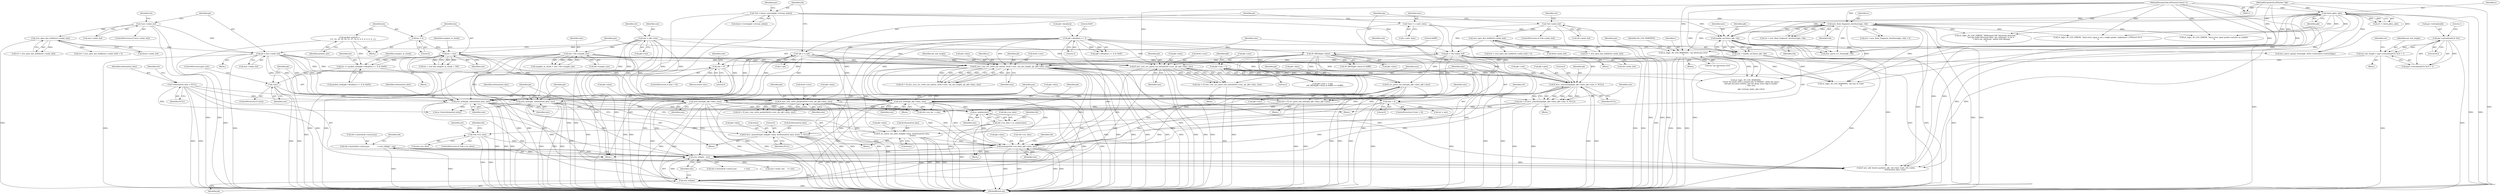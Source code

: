 digraph "0_FFmpeg_3a2d21bc5f97aa0161db3ae731fc2732be6108b8@array" {
"1000843" [label="(Call,trk->cluster[trk->entry].pos              = avio_tell(pb) - size)"];
"1000853" [label="(Call,avio_tell(pb) - size)"];
"1000854" [label="(Call,avio_tell(pb))"];
"1000630" [label="(Call,avio_write(pb, reformatted_data, size))"];
"1000124" [label="(Call,*pb = s->pb)"];
"1000271" [label="(Call,pb = mov->mdat_buf)"];
"1000254" [label="(Call,!mov->mdat_buf)"];
"1000263" [label="(Call,avio_open_dyn_buf(&mov->mdat_buf))"];
"1000246" [label="(Call,pb = trk->mdat_buf)"];
"1000238" [label="(Call,avio_open_dyn_buf(&trk->mdat_buf))"];
"1000229" [label="(Call,!trk->mdat_buf)"];
"1000161" [label="(Call,*reformatted_data = NULL)"];
"1000292" [label="(Call,len < size)"];
"1000299" [label="(Call,len += packed_size[(pkt->data[len] >> 3) & 0x0F])"];
"1000284" [label="(Call,packed_size[16] =\n            {13, 14, 16, 18, 20, 21, 27, 32, 6, 0, 0, 0, 0, 0, 0, 1})"];
"1000287" [label="(Call,len = 0)"];
"1000151" [label="(Call,size = pkt->size)"];
"1000354" [label="(Call,size / trk->sample_size)"];
"1000673" [label="(Call,avio_write(pb, pkt->data, size))"];
"1000304" [label="(Call,pkt->data[len] >> 3)"];
"1000450" [label="(Call,AV_RB16(pkt->data))"];
"1000670" [label="(Call,!size)"];
"1000663" [label="(Call,size < 0)"];
"1000656" [label="(Call,size = handle_eac3(mov, pkt, trk))"];
"1000658" [label="(Call,handle_eac3(mov, pkt, trk))"];
"1000118" [label="(Call,*mov = s->priv_data)"];
"1000166" [label="(Call,check_pkt(s, pkt))"];
"1000114" [label="(MethodParameterIn,AVFormatContext *s)"];
"1000115" [label="(MethodParameterIn,AVPacket *pkt)"];
"1000222" [label="(Call,mov_flush_fragment_interleaving(s, trk))"];
"1000130" [label="(Call,*trk = &mov->tracks[pkt->stream_index])"];
"1000546" [label="(Call,ff_mov_cenc_avc_parse_nal_units(&trk->cenc, pb, pkt->data, size))"];
"1000569" [label="(Call,ff_avc_parse_nal_units(pb, pkt->data, pkt->size))"];
"1000443" [label="(Call,pkt->size > 2)"];
"1000715" [label="(Call,ff_mov_cenc_avc_write_nal_units(s, &trk->cenc, nal_size_length, pb, pkt->data, size))"];
"1000476" [label="(Call,av_log(s, AV_LOG_WARNING, \"aac bitstream error\n\"))"];
"1000702" [label="(Call,nal_size_length = (par->extradata[4] & 0x3) + 1)"];
"1000705" [label="(Call,par->extradata[4] & 0x3)"];
"1000731" [label="(Call,ff_mov_cenc_write_packet(&trk->cenc, pb, pkt->data, size))"];
"1000531" [label="(Call,avio_write(pb, reformatted_data, size))"];
"1000747" [label="(Call,avio_write(pb, pkt->data, size))"];
"1000638" [label="(Call,ff_hevc_annexb2mp4(pb, pkt->data, pkt->size, 0, NULL))"];
"1000567" [label="(Call,size = ff_avc_parse_nal_units(pb, pkt->data, pkt->size))"];
"1000636" [label="(Call,size = ff_hevc_annexb2mp4(pb, pkt->data, pkt->size, 0, NULL))"];
"1000793" [label="(Call,memcpy(trk->vos_data, pkt->data, size))"];
"1000783" [label="(Call,!trk->vos_data)"];
"1000776" [label="(Call,trk->vos_data = av_malloc(size))"];
"1000780" [label="(Call,av_malloc(size))"];
"1000557" [label="(Call,size < 0)"];
"1000544" [label="(Call,size = ff_mov_cenc_avc_parse_nal_units(&trk->cenc, pb, pkt->data, size))"];
"1000620" [label="(Call,ff_hevc_annexb2mp4_buf(pkt->data, &reformatted_data, &size, 0, NULL))"];
"1000523" [label="(Call,ff_avc_parse_nal_units_buf(pkt->data, &reformatted_data,\n                                       &size))"];
"1000624" [label="(Call,&reformatted_data)"];
"1000246" [label="(Call,pb = trk->mdat_buf)"];
"1000484" [label="(Identifier,par)"];
"1000354" [label="(Call,size / trk->sample_size)"];
"1000296" [label="(Identifier,samples_in_chunk)"];
"1000228" [label="(ControlStructure,if (!trk->mdat_buf))"];
"1000272" [label="(Identifier,pb)"];
"1000449" [label="(Call,AV_RB16(pkt->data) & 0xfff0)"];
"1000706" [label="(Call,par->extradata[4])"];
"1000142" [label="(Identifier,par)"];
"1000282" [label="(Block,)"];
"1000640" [label="(Call,pkt->data)"];
"1000566" [label="(Block,)"];
"1000452" [label="(Identifier,pkt)"];
"1000705" [label="(Call,par->extradata[4] & 0x3)"];
"1000153" [label="(Call,pkt->size)"];
"1000637" [label="(Identifier,size)"];
"1000235" [label="(Call,(ret = avio_open_dyn_buf(&trk->mdat_buf)) < 0)"];
"1000570" [label="(Identifier,pb)"];
"1001466" [label="(MethodReturn,int)"];
"1000300" [label="(Identifier,len)"];
"1000672" [label="(ControlStructure,goto end;)"];
"1000456" [label="(Block,)"];
"1000726" [label="(Identifier,size)"];
"1000447" [label="(Literal,2)"];
"1000879" [label="(Call,trk->cluster[trk->entry].size             = size)"];
"1000800" [label="(Identifier,size)"];
"1000782" [label="(ControlStructure,if (!trk->vos_data))"];
"1000478" [label="(Identifier,AV_LOG_WARNING)"];
"1000571" [label="(Call,pkt->data)"];
"1000239" [label="(Call,&trk->mdat_buf)"];
"1000658" [label="(Call,handle_eac3(mov, pkt, trk))"];
"1000785" [label="(Identifier,trk)"];
"1000861" [label="(Identifier,trk)"];
"1000546" [label="(Call,ff_mov_cenc_avc_parse_nal_units(&trk->cenc, pb, pkt->data, size))"];
"1000638" [label="(Call,ff_hevc_annexb2mp4(pb, pkt->data, pkt->size, 0, NULL))"];
"1000646" [label="(Literal,0)"];
"1000746" [label="(Block,)"];
"1000193" [label="(Block,)"];
"1000794" [label="(Call,trk->vos_data)"];
"1000567" [label="(Call,size = ff_avc_parse_nal_units(pb, pkt->data, pkt->size))"];
"1000620" [label="(Call,ff_hevc_annexb2mp4_buf(pkt->data, &reformatted_data, &size, 0, NULL))"];
"1000236" [label="(Call,ret = avio_open_dyn_buf(&trk->mdat_buf))"];
"1000748" [label="(Identifier,pb)"];
"1000544" [label="(Call,size = ff_mov_cenc_avc_parse_nal_units(&trk->cenc, pb, pkt->data, size))"];
"1000114" [label="(MethodParameterIn,AVFormatContext *s)"];
"1000551" [label="(Identifier,pb)"];
"1000789" [label="(Identifier,ret)"];
"1000543" [label="(Block,)"];
"1000166" [label="(Call,check_pkt(s, pkt))"];
"1000722" [label="(Identifier,pb)"];
"1000700" [label="(Block,)"];
"1000804" [label="(Identifier,trk)"];
"1000477" [label="(Identifier,s)"];
"1000661" [label="(Identifier,trk)"];
"1000555" [label="(Identifier,size)"];
"1000770" [label="(Block,)"];
"1000162" [label="(Identifier,reformatted_data)"];
"1000844" [label="(Call,trk->cluster[trk->entry].pos)"];
"1000669" [label="(ControlStructure,if (!size))"];
"1001462" [label="(Call,av_free(reformatted_data))"];
"1000673" [label="(Call,avio_write(pb, pkt->data, size))"];
"1000163" [label="(Identifier,NULL)"];
"1000118" [label="(Call,*mov = s->priv_data)"];
"1000261" [label="(Call,ret = avio_open_dyn_buf(&mov->mdat_buf))"];
"1000712" [label="(Literal,1)"];
"1000284" [label="(Call,packed_size[16] =\n            {13, 14, 16, 18, 20, 21, 27, 32, 6, 0, 0, 0, 0, 0, 0, 1})"];
"1000729" [label="(Call,ret = ff_mov_cenc_write_packet(&trk->cenc, pb, pkt->data, size))"];
"1000674" [label="(Identifier,pb)"];
"1000558" [label="(Identifier,size)"];
"1000783" [label="(Call,!trk->vos_data)"];
"1000219" [label="(Call,(ret = mov_flush_fragment_interleaving(s, trk)) < 0)"];
"1000469" [label="(Call,av_log(s, AV_LOG_ERROR, \"Malformed AAC bitstream detected: \"\n                   \"use the audio bitstream filter 'aac_adtstoasc' to fix it \"\n                   \"('-bsf:a aac_adtstoasc' option with ffmpeg)\n\"))"];
"1000657" [label="(Identifier,size)"];
"1000670" [label="(Call,!size)"];
"1000222" [label="(Call,mov_flush_fragment_interleaving(s, trk))"];
"1000260" [label="(Call,(ret = avio_open_dyn_buf(&mov->mdat_buf)) < 0)"];
"1000229" [label="(Call,!trk->mdat_buf)"];
"1000252" [label="(Block,)"];
"1000442" [label="(Call,pkt->size > 2 &&\n        (AV_RB16(pkt->data) & 0xfff0) == 0xfff0)"];
"1000711" [label="(Literal,0x3)"];
"1000557" [label="(Call,size < 0)"];
"1000298" [label="(Block,)"];
"1000220" [label="(Call,ret = mov_flush_fragment_interleaving(s, trk))"];
"1000717" [label="(Call,&trk->cenc)"];
"1000532" [label="(Identifier,pb)"];
"1000450" [label="(Call,AV_RB16(pkt->data))"];
"1000305" [label="(Call,pkt->data[len])"];
"1000152" [label="(Identifier,size)"];
"1000721" [label="(Identifier,nal_size_length)"];
"1000639" [label="(Identifier,pb)"];
"1000126" [label="(Call,s->pb)"];
"1000238" [label="(Call,avio_open_dyn_buf(&trk->mdat_buf))"];
"1000303" [label="(Call,(pkt->data[len] >> 3) & 0x0F)"];
"1000633" [label="(Identifier,size)"];
"1000263" [label="(Call,avio_open_dyn_buf(&mov->mdat_buf))"];
"1000158" [label="(Identifier,ret)"];
"1000116" [label="(Block,)"];
"1000678" [label="(Identifier,size)"];
"1000662" [label="(ControlStructure,if (size < 0))"];
"1000132" [label="(Call,&mov->tracks[pkt->stream_index])"];
"1000285" [label="(Identifier,packed_size)"];
"1000255" [label="(Call,mov->mdat_buf)"];
"1000352" [label="(Call,samples_in_chunk = size / trk->sample_size)"];
"1000771" [label="(Call,trk->vos_len  = size)"];
"1000279" [label="(Identifier,par)"];
"1000740" [label="(Identifier,size)"];
"1000631" [label="(Identifier,pb)"];
"1000666" [label="(Return,return size;)"];
"1000723" [label="(Call,pkt->data)"];
"1000569" [label="(Call,ff_avc_parse_nal_units(pb, pkt->data, pkt->size))"];
"1000262" [label="(Identifier,ret)"];
"1000635" [label="(Block,)"];
"1001449" [label="(Call,ff_mov_add_hinted_packet(s, pkt, trk->hint_track, trk->entry,\n                                 reformatted_data, size))"];
"1000656" [label="(Call,size = handle_eac3(mov, pkt, trk))"];
"1000781" [label="(Identifier,size)"];
"1000856" [label="(Identifier,size)"];
"1000119" [label="(Identifier,mov)"];
"1000237" [label="(Identifier,ret)"];
"1000443" [label="(Call,pkt->size > 2)"];
"1000704" [label="(Call,(par->extradata[4] & 0x3) + 1)"];
"1000843" [label="(Call,trk->cluster[trk->entry].pos              = avio_tell(pb) - size)"];
"1000703" [label="(Identifier,nal_size_length)"];
"1000853" [label="(Call,avio_tell(pb) - size)"];
"1000737" [label="(Call,pkt->data)"];
"1000545" [label="(Identifier,size)"];
"1000621" [label="(Call,pkt->data)"];
"1000660" [label="(Identifier,pkt)"];
"1000559" [label="(Literal,0)"];
"1000793" [label="(Call,memcpy(trk->vos_data, pkt->data, size))"];
"1000253" [label="(ControlStructure,if (!mov->mdat_buf))"];
"1000619" [label="(Block,)"];
"1000552" [label="(Call,pkt->data)"];
"1000797" [label="(Call,pkt->data)"];
"1000223" [label="(Identifier,s)"];
"1000630" [label="(Call,avio_write(pb, reformatted_data, size))"];
"1000151" [label="(Call,size = pkt->size)"];
"1001311" [label="(Call,mov_parse_vc1_frame(pkt, trk))"];
"1000254" [label="(Call,!mov->mdat_buf)"];
"1000671" [label="(Identifier,size)"];
"1000164" [label="(Call,ret = check_pkt(s, pkt))"];
"1000311" [label="(Literal,0x0F)"];
"1000356" [label="(Call,trk->sample_size)"];
"1000310" [label="(Literal,3)"];
"1000165" [label="(Identifier,ret)"];
"1000522" [label="(Block,)"];
"1000715" [label="(Call,ff_mov_cenc_avc_write_nal_units(s, &trk->cenc, nal_size_length, pb, pkt->data, size))"];
"1000626" [label="(Call,&size)"];
"1000287" [label="(Call,len = 0)"];
"1000731" [label="(Call,ff_mov_cenc_write_packet(&trk->cenc, pb, pkt->data, size))"];
"1000665" [label="(Literal,0)"];
"1000758" [label="(Identifier,par)"];
"1000659" [label="(Identifier,mov)"];
"1000547" [label="(Call,&trk->cenc)"];
"1000780" [label="(Call,av_malloc(size))"];
"1000479" [label="(Literal,\"aac bitstream error\n\")"];
"1000304" [label="(Call,pkt->data[len] >> 3)"];
"1000167" [label="(Identifier,s)"];
"1000248" [label="(Call,trk->mdat_buf)"];
"1000562" [label="(Identifier,ret)"];
"1000289" [label="(Literal,0)"];
"1000664" [label="(Identifier,size)"];
"1000451" [label="(Call,pkt->data)"];
"1000454" [label="(Literal,0xfff0)"];
"1000476" [label="(Call,av_log(s, AV_LOG_WARNING, \"aac bitstream error\n\"))"];
"1000299" [label="(Call,len += packed_size[(pkt->data[len] >> 3) & 0x0F])"];
"1000291" [label="(Call,len < size && samples_in_chunk < 100)"];
"1000795" [label="(Identifier,trk)"];
"1000529" [label="(Call,&size)"];
"1000533" [label="(Identifier,reformatted_data)"];
"1000124" [label="(Call,*pb = s->pb)"];
"1000776" [label="(Call,trk->vos_data = av_malloc(size))"];
"1000556" [label="(ControlStructure,if (size < 0))"];
"1000531" [label="(Call,avio_write(pb, reformatted_data, size))"];
"1000294" [label="(Identifier,size)"];
"1000534" [label="(Identifier,size)"];
"1000855" [label="(Identifier,pb)"];
"1000667" [label="(Identifier,size)"];
"1000168" [label="(Identifier,pkt)"];
"1000736" [label="(Identifier,pb)"];
"1000115" [label="(MethodParameterIn,AVPacket *pkt)"];
"1000777" [label="(Call,trk->vos_data)"];
"1000273" [label="(Call,mov->mdat_buf)"];
"1001133" [label="(Call,av_log(s, AV_LOG_WARNING,\n                   \"Track %d starts with a nonzero dts %\"PRId64\", while the moov \"\n                   \"already has been written. Set the delay_moov flag to handle \"\n                   \"this case.\n\",\n                   pkt->stream_index, pkt->dts))"];
"1000752" [label="(Identifier,size)"];
"1000319" [label="(Call,av_log(s, AV_LOG_ERROR, \"fatal error, input is not a single packet, implement a AVParser for it\n\"))"];
"1000784" [label="(Call,trk->vos_data)"];
"1000161" [label="(Call,*reformatted_data = NULL)"];
"1000713" [label="(Call,ret = ff_mov_cenc_avc_write_nal_units(s, &trk->cenc, nal_size_length, pb, pkt->data, size))"];
"1001170" [label="(Call,av_log(s, AV_LOG_WARNING, \"pts has no value\n\"))"];
"1000301" [label="(Call,packed_size[(pkt->data[len] >> 3) & 0x0F])"];
"1000527" [label="(Call,&reformatted_data)"];
"1001341" [label="(Call,mov_parse_mpeg2_frame(pkt, &trk->cluster[trk->entry].flags))"];
"1000675" [label="(Call,pkt->data)"];
"1000749" [label="(Call,pkt->data)"];
"1000636" [label="(Call,size = ff_hevc_annexb2mp4(pb, pkt->data, pkt->size, 0, NULL))"];
"1000628" [label="(Literal,0)"];
"1000355" [label="(Identifier,size)"];
"1000647" [label="(Identifier,NULL)"];
"1000632" [label="(Identifier,reformatted_data)"];
"1000655" [label="(Block,)"];
"1000131" [label="(Identifier,trk)"];
"1000230" [label="(Call,trk->mdat_buf)"];
"1000313" [label="(Identifier,samples_in_chunk)"];
"1000747" [label="(Call,avio_write(pb, pkt->data, size))"];
"1000629" [label="(Identifier,NULL)"];
"1000663" [label="(Call,size < 0)"];
"1000523" [label="(Call,ff_avc_parse_nal_units_buf(pkt->data, &reformatted_data,\n                                       &size))"];
"1000574" [label="(Call,pkt->size)"];
"1000271" [label="(Call,pb = mov->mdat_buf)"];
"1000716" [label="(Identifier,s)"];
"1000292" [label="(Call,len < size)"];
"1000643" [label="(Call,pkt->size)"];
"1000125" [label="(Identifier,pb)"];
"1000561" [label="(Call,ret = size)"];
"1000732" [label="(Call,&trk->cenc)"];
"1000120" [label="(Call,s->priv_data)"];
"1000524" [label="(Call,pkt->data)"];
"1001430" [label="(Call,mov->mdat_size    += size)"];
"1000247" [label="(Identifier,pb)"];
"1000288" [label="(Identifier,len)"];
"1000224" [label="(Identifier,trk)"];
"1000264" [label="(Call,&mov->mdat_buf)"];
"1000444" [label="(Call,pkt->size)"];
"1000130" [label="(Call,*trk = &mov->tracks[pkt->stream_index])"];
"1000714" [label="(Identifier,ret)"];
"1000568" [label="(Identifier,size)"];
"1000702" [label="(Call,nal_size_length = (par->extradata[4] & 0x3) + 1)"];
"1000368" [label="(Call,av_log(s, AV_LOG_ERROR, \"fatal error, input packet contains no samples\n\"))"];
"1000293" [label="(Identifier,len)"];
"1000854" [label="(Call,avio_tell(pb))"];
"1000843" -> "1000116"  [label="AST: "];
"1000843" -> "1000853"  [label="CFG: "];
"1000844" -> "1000843"  [label="AST: "];
"1000853" -> "1000843"  [label="AST: "];
"1000861" -> "1000843"  [label="CFG: "];
"1000843" -> "1001466"  [label="DDG: "];
"1000843" -> "1001466"  [label="DDG: "];
"1000853" -> "1000843"  [label="DDG: "];
"1000853" -> "1000843"  [label="DDG: "];
"1000853" -> "1000856"  [label="CFG: "];
"1000854" -> "1000853"  [label="AST: "];
"1000856" -> "1000853"  [label="AST: "];
"1000853" -> "1001466"  [label="DDG: "];
"1000854" -> "1000853"  [label="DDG: "];
"1000673" -> "1000853"  [label="DDG: "];
"1000567" -> "1000853"  [label="DDG: "];
"1000630" -> "1000853"  [label="DDG: "];
"1000636" -> "1000853"  [label="DDG: "];
"1000793" -> "1000853"  [label="DDG: "];
"1000731" -> "1000853"  [label="DDG: "];
"1000557" -> "1000853"  [label="DDG: "];
"1000715" -> "1000853"  [label="DDG: "];
"1000531" -> "1000853"  [label="DDG: "];
"1000747" -> "1000853"  [label="DDG: "];
"1000853" -> "1000879"  [label="DDG: "];
"1000853" -> "1001430"  [label="DDG: "];
"1000853" -> "1001449"  [label="DDG: "];
"1000854" -> "1000855"  [label="CFG: "];
"1000855" -> "1000854"  [label="AST: "];
"1000856" -> "1000854"  [label="CFG: "];
"1000854" -> "1001466"  [label="DDG: "];
"1000630" -> "1000854"  [label="DDG: "];
"1000673" -> "1000854"  [label="DDG: "];
"1000546" -> "1000854"  [label="DDG: "];
"1000569" -> "1000854"  [label="DDG: "];
"1000715" -> "1000854"  [label="DDG: "];
"1000731" -> "1000854"  [label="DDG: "];
"1000531" -> "1000854"  [label="DDG: "];
"1000747" -> "1000854"  [label="DDG: "];
"1000638" -> "1000854"  [label="DDG: "];
"1000630" -> "1000619"  [label="AST: "];
"1000630" -> "1000633"  [label="CFG: "];
"1000631" -> "1000630"  [label="AST: "];
"1000632" -> "1000630"  [label="AST: "];
"1000633" -> "1000630"  [label="AST: "];
"1000758" -> "1000630"  [label="CFG: "];
"1000630" -> "1001466"  [label="DDG: "];
"1000630" -> "1001466"  [label="DDG: "];
"1000630" -> "1001466"  [label="DDG: "];
"1000124" -> "1000630"  [label="DDG: "];
"1000271" -> "1000630"  [label="DDG: "];
"1000246" -> "1000630"  [label="DDG: "];
"1000161" -> "1000630"  [label="DDG: "];
"1000292" -> "1000630"  [label="DDG: "];
"1000151" -> "1000630"  [label="DDG: "];
"1000354" -> "1000630"  [label="DDG: "];
"1000630" -> "1000771"  [label="DDG: "];
"1000630" -> "1000780"  [label="DDG: "];
"1000630" -> "1001449"  [label="DDG: "];
"1000630" -> "1001462"  [label="DDG: "];
"1000124" -> "1000116"  [label="AST: "];
"1000124" -> "1000126"  [label="CFG: "];
"1000125" -> "1000124"  [label="AST: "];
"1000126" -> "1000124"  [label="AST: "];
"1000131" -> "1000124"  [label="CFG: "];
"1000124" -> "1001466"  [label="DDG: "];
"1000124" -> "1001466"  [label="DDG: "];
"1000124" -> "1000531"  [label="DDG: "];
"1000124" -> "1000546"  [label="DDG: "];
"1000124" -> "1000569"  [label="DDG: "];
"1000124" -> "1000638"  [label="DDG: "];
"1000124" -> "1000673"  [label="DDG: "];
"1000124" -> "1000715"  [label="DDG: "];
"1000124" -> "1000731"  [label="DDG: "];
"1000124" -> "1000747"  [label="DDG: "];
"1000271" -> "1000252"  [label="AST: "];
"1000271" -> "1000273"  [label="CFG: "];
"1000272" -> "1000271"  [label="AST: "];
"1000273" -> "1000271"  [label="AST: "];
"1000279" -> "1000271"  [label="CFG: "];
"1000271" -> "1001466"  [label="DDG: "];
"1000271" -> "1001466"  [label="DDG: "];
"1000254" -> "1000271"  [label="DDG: "];
"1000263" -> "1000271"  [label="DDG: "];
"1000271" -> "1000531"  [label="DDG: "];
"1000271" -> "1000546"  [label="DDG: "];
"1000271" -> "1000569"  [label="DDG: "];
"1000271" -> "1000638"  [label="DDG: "];
"1000271" -> "1000673"  [label="DDG: "];
"1000271" -> "1000715"  [label="DDG: "];
"1000271" -> "1000731"  [label="DDG: "];
"1000271" -> "1000747"  [label="DDG: "];
"1000254" -> "1000253"  [label="AST: "];
"1000254" -> "1000255"  [label="CFG: "];
"1000255" -> "1000254"  [label="AST: "];
"1000262" -> "1000254"  [label="CFG: "];
"1000272" -> "1000254"  [label="CFG: "];
"1000254" -> "1001466"  [label="DDG: "];
"1000254" -> "1001466"  [label="DDG: "];
"1000254" -> "1000263"  [label="DDG: "];
"1000263" -> "1000261"  [label="AST: "];
"1000263" -> "1000264"  [label="CFG: "];
"1000264" -> "1000263"  [label="AST: "];
"1000261" -> "1000263"  [label="CFG: "];
"1000263" -> "1001466"  [label="DDG: "];
"1000263" -> "1000260"  [label="DDG: "];
"1000263" -> "1000261"  [label="DDG: "];
"1000246" -> "1000193"  [label="AST: "];
"1000246" -> "1000248"  [label="CFG: "];
"1000247" -> "1000246"  [label="AST: "];
"1000248" -> "1000246"  [label="AST: "];
"1000279" -> "1000246"  [label="CFG: "];
"1000246" -> "1001466"  [label="DDG: "];
"1000246" -> "1001466"  [label="DDG: "];
"1000238" -> "1000246"  [label="DDG: "];
"1000229" -> "1000246"  [label="DDG: "];
"1000246" -> "1000531"  [label="DDG: "];
"1000246" -> "1000546"  [label="DDG: "];
"1000246" -> "1000569"  [label="DDG: "];
"1000246" -> "1000638"  [label="DDG: "];
"1000246" -> "1000673"  [label="DDG: "];
"1000246" -> "1000715"  [label="DDG: "];
"1000246" -> "1000731"  [label="DDG: "];
"1000246" -> "1000747"  [label="DDG: "];
"1000238" -> "1000236"  [label="AST: "];
"1000238" -> "1000239"  [label="CFG: "];
"1000239" -> "1000238"  [label="AST: "];
"1000236" -> "1000238"  [label="CFG: "];
"1000238" -> "1001466"  [label="DDG: "];
"1000238" -> "1000235"  [label="DDG: "];
"1000238" -> "1000236"  [label="DDG: "];
"1000229" -> "1000238"  [label="DDG: "];
"1000229" -> "1000228"  [label="AST: "];
"1000229" -> "1000230"  [label="CFG: "];
"1000230" -> "1000229"  [label="AST: "];
"1000237" -> "1000229"  [label="CFG: "];
"1000247" -> "1000229"  [label="CFG: "];
"1000229" -> "1001466"  [label="DDG: "];
"1000229" -> "1001466"  [label="DDG: "];
"1000161" -> "1000116"  [label="AST: "];
"1000161" -> "1000163"  [label="CFG: "];
"1000162" -> "1000161"  [label="AST: "];
"1000163" -> "1000161"  [label="AST: "];
"1000165" -> "1000161"  [label="CFG: "];
"1000161" -> "1001466"  [label="DDG: "];
"1000161" -> "1001466"  [label="DDG: "];
"1000161" -> "1000531"  [label="DDG: "];
"1000161" -> "1001449"  [label="DDG: "];
"1000161" -> "1001462"  [label="DDG: "];
"1000292" -> "1000291"  [label="AST: "];
"1000292" -> "1000294"  [label="CFG: "];
"1000293" -> "1000292"  [label="AST: "];
"1000294" -> "1000292"  [label="AST: "];
"1000296" -> "1000292"  [label="CFG: "];
"1000291" -> "1000292"  [label="CFG: "];
"1000292" -> "1001466"  [label="DDG: "];
"1000292" -> "1001466"  [label="DDG: "];
"1000292" -> "1000291"  [label="DDG: "];
"1000292" -> "1000291"  [label="DDG: "];
"1000299" -> "1000292"  [label="DDG: "];
"1000287" -> "1000292"  [label="DDG: "];
"1000151" -> "1000292"  [label="DDG: "];
"1000292" -> "1000299"  [label="DDG: "];
"1000292" -> "1000531"  [label="DDG: "];
"1000292" -> "1000546"  [label="DDG: "];
"1000292" -> "1000715"  [label="DDG: "];
"1000292" -> "1000731"  [label="DDG: "];
"1000292" -> "1000747"  [label="DDG: "];
"1000299" -> "1000298"  [label="AST: "];
"1000299" -> "1000301"  [label="CFG: "];
"1000300" -> "1000299"  [label="AST: "];
"1000301" -> "1000299"  [label="AST: "];
"1000313" -> "1000299"  [label="CFG: "];
"1000299" -> "1001466"  [label="DDG: "];
"1000284" -> "1000299"  [label="DDG: "];
"1000284" -> "1000282"  [label="AST: "];
"1000284" -> "1000285"  [label="CFG: "];
"1000285" -> "1000284"  [label="AST: "];
"1000288" -> "1000284"  [label="CFG: "];
"1000284" -> "1001466"  [label="DDG: "];
"1000287" -> "1000282"  [label="AST: "];
"1000287" -> "1000289"  [label="CFG: "];
"1000288" -> "1000287"  [label="AST: "];
"1000289" -> "1000287"  [label="AST: "];
"1000293" -> "1000287"  [label="CFG: "];
"1000151" -> "1000116"  [label="AST: "];
"1000151" -> "1000153"  [label="CFG: "];
"1000152" -> "1000151"  [label="AST: "];
"1000153" -> "1000151"  [label="AST: "];
"1000158" -> "1000151"  [label="CFG: "];
"1000151" -> "1001466"  [label="DDG: "];
"1000151" -> "1001466"  [label="DDG: "];
"1000151" -> "1000354"  [label="DDG: "];
"1000151" -> "1000531"  [label="DDG: "];
"1000151" -> "1000546"  [label="DDG: "];
"1000151" -> "1000715"  [label="DDG: "];
"1000151" -> "1000731"  [label="DDG: "];
"1000151" -> "1000747"  [label="DDG: "];
"1000354" -> "1000352"  [label="AST: "];
"1000354" -> "1000356"  [label="CFG: "];
"1000355" -> "1000354"  [label="AST: "];
"1000356" -> "1000354"  [label="AST: "];
"1000352" -> "1000354"  [label="CFG: "];
"1000354" -> "1001466"  [label="DDG: "];
"1000354" -> "1001466"  [label="DDG: "];
"1000354" -> "1000352"  [label="DDG: "];
"1000354" -> "1000352"  [label="DDG: "];
"1000354" -> "1000531"  [label="DDG: "];
"1000354" -> "1000546"  [label="DDG: "];
"1000354" -> "1000715"  [label="DDG: "];
"1000354" -> "1000731"  [label="DDG: "];
"1000354" -> "1000747"  [label="DDG: "];
"1000673" -> "1000655"  [label="AST: "];
"1000673" -> "1000678"  [label="CFG: "];
"1000674" -> "1000673"  [label="AST: "];
"1000675" -> "1000673"  [label="AST: "];
"1000678" -> "1000673"  [label="AST: "];
"1000758" -> "1000673"  [label="CFG: "];
"1000673" -> "1001466"  [label="DDG: "];
"1000673" -> "1001466"  [label="DDG: "];
"1000673" -> "1001466"  [label="DDG: "];
"1000673" -> "1001466"  [label="DDG: "];
"1000304" -> "1000673"  [label="DDG: "];
"1000450" -> "1000673"  [label="DDG: "];
"1000670" -> "1000673"  [label="DDG: "];
"1000673" -> "1000771"  [label="DDG: "];
"1000673" -> "1000780"  [label="DDG: "];
"1000673" -> "1000793"  [label="DDG: "];
"1000304" -> "1000303"  [label="AST: "];
"1000304" -> "1000310"  [label="CFG: "];
"1000305" -> "1000304"  [label="AST: "];
"1000310" -> "1000304"  [label="AST: "];
"1000311" -> "1000304"  [label="CFG: "];
"1000304" -> "1001466"  [label="DDG: "];
"1000304" -> "1000303"  [label="DDG: "];
"1000304" -> "1000303"  [label="DDG: "];
"1000304" -> "1000450"  [label="DDG: "];
"1000304" -> "1000523"  [label="DDG: "];
"1000304" -> "1000546"  [label="DDG: "];
"1000304" -> "1000569"  [label="DDG: "];
"1000304" -> "1000620"  [label="DDG: "];
"1000304" -> "1000638"  [label="DDG: "];
"1000304" -> "1000715"  [label="DDG: "];
"1000304" -> "1000731"  [label="DDG: "];
"1000304" -> "1000747"  [label="DDG: "];
"1000304" -> "1000793"  [label="DDG: "];
"1000450" -> "1000449"  [label="AST: "];
"1000450" -> "1000451"  [label="CFG: "];
"1000451" -> "1000450"  [label="AST: "];
"1000454" -> "1000450"  [label="CFG: "];
"1000450" -> "1001466"  [label="DDG: "];
"1000450" -> "1000449"  [label="DDG: "];
"1000450" -> "1000523"  [label="DDG: "];
"1000450" -> "1000546"  [label="DDG: "];
"1000450" -> "1000569"  [label="DDG: "];
"1000450" -> "1000620"  [label="DDG: "];
"1000450" -> "1000638"  [label="DDG: "];
"1000450" -> "1000715"  [label="DDG: "];
"1000450" -> "1000731"  [label="DDG: "];
"1000450" -> "1000747"  [label="DDG: "];
"1000670" -> "1000669"  [label="AST: "];
"1000670" -> "1000671"  [label="CFG: "];
"1000671" -> "1000670"  [label="AST: "];
"1000672" -> "1000670"  [label="CFG: "];
"1000674" -> "1000670"  [label="CFG: "];
"1000670" -> "1001466"  [label="DDG: "];
"1000670" -> "1001466"  [label="DDG: "];
"1000663" -> "1000670"  [label="DDG: "];
"1000663" -> "1000662"  [label="AST: "];
"1000663" -> "1000665"  [label="CFG: "];
"1000664" -> "1000663"  [label="AST: "];
"1000665" -> "1000663"  [label="AST: "];
"1000667" -> "1000663"  [label="CFG: "];
"1000671" -> "1000663"  [label="CFG: "];
"1000663" -> "1001466"  [label="DDG: "];
"1000663" -> "1001466"  [label="DDG: "];
"1000656" -> "1000663"  [label="DDG: "];
"1000663" -> "1000666"  [label="DDG: "];
"1000656" -> "1000655"  [label="AST: "];
"1000656" -> "1000658"  [label="CFG: "];
"1000657" -> "1000656"  [label="AST: "];
"1000658" -> "1000656"  [label="AST: "];
"1000664" -> "1000656"  [label="CFG: "];
"1000656" -> "1001466"  [label="DDG: "];
"1000658" -> "1000656"  [label="DDG: "];
"1000658" -> "1000656"  [label="DDG: "];
"1000658" -> "1000656"  [label="DDG: "];
"1000658" -> "1000661"  [label="CFG: "];
"1000659" -> "1000658"  [label="AST: "];
"1000660" -> "1000658"  [label="AST: "];
"1000661" -> "1000658"  [label="AST: "];
"1000658" -> "1001466"  [label="DDG: "];
"1000658" -> "1001466"  [label="DDG: "];
"1000658" -> "1001466"  [label="DDG: "];
"1000118" -> "1000658"  [label="DDG: "];
"1000166" -> "1000658"  [label="DDG: "];
"1000115" -> "1000658"  [label="DDG: "];
"1000222" -> "1000658"  [label="DDG: "];
"1000130" -> "1000658"  [label="DDG: "];
"1000658" -> "1001311"  [label="DDG: "];
"1000658" -> "1001311"  [label="DDG: "];
"1000658" -> "1001341"  [label="DDG: "];
"1000658" -> "1001449"  [label="DDG: "];
"1000118" -> "1000116"  [label="AST: "];
"1000118" -> "1000120"  [label="CFG: "];
"1000119" -> "1000118"  [label="AST: "];
"1000120" -> "1000118"  [label="AST: "];
"1000125" -> "1000118"  [label="CFG: "];
"1000118" -> "1001466"  [label="DDG: "];
"1000118" -> "1001466"  [label="DDG: "];
"1000166" -> "1000164"  [label="AST: "];
"1000166" -> "1000168"  [label="CFG: "];
"1000167" -> "1000166"  [label="AST: "];
"1000168" -> "1000166"  [label="AST: "];
"1000164" -> "1000166"  [label="CFG: "];
"1000166" -> "1001466"  [label="DDG: "];
"1000166" -> "1001466"  [label="DDG: "];
"1000166" -> "1000164"  [label="DDG: "];
"1000166" -> "1000164"  [label="DDG: "];
"1000114" -> "1000166"  [label="DDG: "];
"1000115" -> "1000166"  [label="DDG: "];
"1000166" -> "1000222"  [label="DDG: "];
"1000166" -> "1000319"  [label="DDG: "];
"1000166" -> "1000368"  [label="DDG: "];
"1000166" -> "1000469"  [label="DDG: "];
"1000166" -> "1000476"  [label="DDG: "];
"1000166" -> "1000715"  [label="DDG: "];
"1000166" -> "1001133"  [label="DDG: "];
"1000166" -> "1001170"  [label="DDG: "];
"1000166" -> "1001311"  [label="DDG: "];
"1000166" -> "1001341"  [label="DDG: "];
"1000166" -> "1001449"  [label="DDG: "];
"1000166" -> "1001449"  [label="DDG: "];
"1000114" -> "1000113"  [label="AST: "];
"1000114" -> "1001466"  [label="DDG: "];
"1000114" -> "1000222"  [label="DDG: "];
"1000114" -> "1000319"  [label="DDG: "];
"1000114" -> "1000368"  [label="DDG: "];
"1000114" -> "1000469"  [label="DDG: "];
"1000114" -> "1000476"  [label="DDG: "];
"1000114" -> "1000715"  [label="DDG: "];
"1000114" -> "1001133"  [label="DDG: "];
"1000114" -> "1001170"  [label="DDG: "];
"1000114" -> "1001449"  [label="DDG: "];
"1000115" -> "1000113"  [label="AST: "];
"1000115" -> "1001466"  [label="DDG: "];
"1000115" -> "1001311"  [label="DDG: "];
"1000115" -> "1001341"  [label="DDG: "];
"1000115" -> "1001449"  [label="DDG: "];
"1000222" -> "1000220"  [label="AST: "];
"1000222" -> "1000224"  [label="CFG: "];
"1000223" -> "1000222"  [label="AST: "];
"1000224" -> "1000222"  [label="AST: "];
"1000220" -> "1000222"  [label="CFG: "];
"1000222" -> "1001466"  [label="DDG: "];
"1000222" -> "1001466"  [label="DDG: "];
"1000222" -> "1000219"  [label="DDG: "];
"1000222" -> "1000219"  [label="DDG: "];
"1000222" -> "1000220"  [label="DDG: "];
"1000222" -> "1000220"  [label="DDG: "];
"1000130" -> "1000222"  [label="DDG: "];
"1000222" -> "1000319"  [label="DDG: "];
"1000222" -> "1000368"  [label="DDG: "];
"1000222" -> "1000469"  [label="DDG: "];
"1000222" -> "1000476"  [label="DDG: "];
"1000222" -> "1000715"  [label="DDG: "];
"1000222" -> "1001133"  [label="DDG: "];
"1000222" -> "1001170"  [label="DDG: "];
"1000222" -> "1001311"  [label="DDG: "];
"1000222" -> "1001449"  [label="DDG: "];
"1000130" -> "1000116"  [label="AST: "];
"1000130" -> "1000132"  [label="CFG: "];
"1000131" -> "1000130"  [label="AST: "];
"1000132" -> "1000130"  [label="AST: "];
"1000142" -> "1000130"  [label="CFG: "];
"1000130" -> "1001466"  [label="DDG: "];
"1000130" -> "1001466"  [label="DDG: "];
"1000130" -> "1001311"  [label="DDG: "];
"1000546" -> "1000544"  [label="AST: "];
"1000546" -> "1000555"  [label="CFG: "];
"1000547" -> "1000546"  [label="AST: "];
"1000551" -> "1000546"  [label="AST: "];
"1000552" -> "1000546"  [label="AST: "];
"1000555" -> "1000546"  [label="AST: "];
"1000544" -> "1000546"  [label="CFG: "];
"1000546" -> "1001466"  [label="DDG: "];
"1000546" -> "1001466"  [label="DDG: "];
"1000546" -> "1001466"  [label="DDG: "];
"1000546" -> "1000544"  [label="DDG: "];
"1000546" -> "1000544"  [label="DDG: "];
"1000546" -> "1000544"  [label="DDG: "];
"1000546" -> "1000544"  [label="DDG: "];
"1000546" -> "1000793"  [label="DDG: "];
"1000569" -> "1000567"  [label="AST: "];
"1000569" -> "1000574"  [label="CFG: "];
"1000570" -> "1000569"  [label="AST: "];
"1000571" -> "1000569"  [label="AST: "];
"1000574" -> "1000569"  [label="AST: "];
"1000567" -> "1000569"  [label="CFG: "];
"1000569" -> "1001466"  [label="DDG: "];
"1000569" -> "1001466"  [label="DDG: "];
"1000569" -> "1001466"  [label="DDG: "];
"1000569" -> "1000567"  [label="DDG: "];
"1000569" -> "1000567"  [label="DDG: "];
"1000569" -> "1000567"  [label="DDG: "];
"1000443" -> "1000569"  [label="DDG: "];
"1000569" -> "1000793"  [label="DDG: "];
"1000443" -> "1000442"  [label="AST: "];
"1000443" -> "1000447"  [label="CFG: "];
"1000444" -> "1000443"  [label="AST: "];
"1000447" -> "1000443"  [label="AST: "];
"1000452" -> "1000443"  [label="CFG: "];
"1000442" -> "1000443"  [label="CFG: "];
"1000443" -> "1001466"  [label="DDG: "];
"1000443" -> "1000442"  [label="DDG: "];
"1000443" -> "1000442"  [label="DDG: "];
"1000443" -> "1000638"  [label="DDG: "];
"1000715" -> "1000713"  [label="AST: "];
"1000715" -> "1000726"  [label="CFG: "];
"1000716" -> "1000715"  [label="AST: "];
"1000717" -> "1000715"  [label="AST: "];
"1000721" -> "1000715"  [label="AST: "];
"1000722" -> "1000715"  [label="AST: "];
"1000723" -> "1000715"  [label="AST: "];
"1000726" -> "1000715"  [label="AST: "];
"1000713" -> "1000715"  [label="CFG: "];
"1000715" -> "1001466"  [label="DDG: "];
"1000715" -> "1001466"  [label="DDG: "];
"1000715" -> "1001466"  [label="DDG: "];
"1000715" -> "1001466"  [label="DDG: "];
"1000715" -> "1001466"  [label="DDG: "];
"1000715" -> "1001466"  [label="DDG: "];
"1000715" -> "1000713"  [label="DDG: "];
"1000715" -> "1000713"  [label="DDG: "];
"1000715" -> "1000713"  [label="DDG: "];
"1000715" -> "1000713"  [label="DDG: "];
"1000715" -> "1000713"  [label="DDG: "];
"1000715" -> "1000713"  [label="DDG: "];
"1000476" -> "1000715"  [label="DDG: "];
"1000702" -> "1000715"  [label="DDG: "];
"1000715" -> "1000771"  [label="DDG: "];
"1000715" -> "1000780"  [label="DDG: "];
"1000715" -> "1000793"  [label="DDG: "];
"1000715" -> "1001133"  [label="DDG: "];
"1000715" -> "1001170"  [label="DDG: "];
"1000715" -> "1001449"  [label="DDG: "];
"1000476" -> "1000456"  [label="AST: "];
"1000476" -> "1000479"  [label="CFG: "];
"1000477" -> "1000476"  [label="AST: "];
"1000478" -> "1000476"  [label="AST: "];
"1000479" -> "1000476"  [label="AST: "];
"1000484" -> "1000476"  [label="CFG: "];
"1000476" -> "1001466"  [label="DDG: "];
"1000476" -> "1001466"  [label="DDG: "];
"1000476" -> "1001466"  [label="DDG: "];
"1000476" -> "1001133"  [label="DDG: "];
"1000476" -> "1001133"  [label="DDG: "];
"1000476" -> "1001170"  [label="DDG: "];
"1000476" -> "1001170"  [label="DDG: "];
"1000476" -> "1001449"  [label="DDG: "];
"1000702" -> "1000700"  [label="AST: "];
"1000702" -> "1000704"  [label="CFG: "];
"1000703" -> "1000702"  [label="AST: "];
"1000704" -> "1000702"  [label="AST: "];
"1000714" -> "1000702"  [label="CFG: "];
"1000702" -> "1001466"  [label="DDG: "];
"1000705" -> "1000702"  [label="DDG: "];
"1000705" -> "1000702"  [label="DDG: "];
"1000705" -> "1000704"  [label="AST: "];
"1000705" -> "1000711"  [label="CFG: "];
"1000706" -> "1000705"  [label="AST: "];
"1000711" -> "1000705"  [label="AST: "];
"1000712" -> "1000705"  [label="CFG: "];
"1000705" -> "1001466"  [label="DDG: "];
"1000705" -> "1000704"  [label="DDG: "];
"1000705" -> "1000704"  [label="DDG: "];
"1000731" -> "1000729"  [label="AST: "];
"1000731" -> "1000740"  [label="CFG: "];
"1000732" -> "1000731"  [label="AST: "];
"1000736" -> "1000731"  [label="AST: "];
"1000737" -> "1000731"  [label="AST: "];
"1000740" -> "1000731"  [label="AST: "];
"1000729" -> "1000731"  [label="CFG: "];
"1000731" -> "1001466"  [label="DDG: "];
"1000731" -> "1001466"  [label="DDG: "];
"1000731" -> "1001466"  [label="DDG: "];
"1000731" -> "1001466"  [label="DDG: "];
"1000731" -> "1000729"  [label="DDG: "];
"1000731" -> "1000729"  [label="DDG: "];
"1000731" -> "1000729"  [label="DDG: "];
"1000731" -> "1000729"  [label="DDG: "];
"1000731" -> "1000771"  [label="DDG: "];
"1000731" -> "1000780"  [label="DDG: "];
"1000731" -> "1000793"  [label="DDG: "];
"1000531" -> "1000522"  [label="AST: "];
"1000531" -> "1000534"  [label="CFG: "];
"1000532" -> "1000531"  [label="AST: "];
"1000533" -> "1000531"  [label="AST: "];
"1000534" -> "1000531"  [label="AST: "];
"1000758" -> "1000531"  [label="CFG: "];
"1000531" -> "1001466"  [label="DDG: "];
"1000531" -> "1001466"  [label="DDG: "];
"1000531" -> "1001466"  [label="DDG: "];
"1000531" -> "1000771"  [label="DDG: "];
"1000531" -> "1000780"  [label="DDG: "];
"1000531" -> "1001449"  [label="DDG: "];
"1000531" -> "1001462"  [label="DDG: "];
"1000747" -> "1000746"  [label="AST: "];
"1000747" -> "1000752"  [label="CFG: "];
"1000748" -> "1000747"  [label="AST: "];
"1000749" -> "1000747"  [label="AST: "];
"1000752" -> "1000747"  [label="AST: "];
"1000758" -> "1000747"  [label="CFG: "];
"1000747" -> "1001466"  [label="DDG: "];
"1000747" -> "1001466"  [label="DDG: "];
"1000747" -> "1001466"  [label="DDG: "];
"1000747" -> "1001466"  [label="DDG: "];
"1000747" -> "1000771"  [label="DDG: "];
"1000747" -> "1000780"  [label="DDG: "];
"1000747" -> "1000793"  [label="DDG: "];
"1000638" -> "1000636"  [label="AST: "];
"1000638" -> "1000647"  [label="CFG: "];
"1000639" -> "1000638"  [label="AST: "];
"1000640" -> "1000638"  [label="AST: "];
"1000643" -> "1000638"  [label="AST: "];
"1000646" -> "1000638"  [label="AST: "];
"1000647" -> "1000638"  [label="AST: "];
"1000636" -> "1000638"  [label="CFG: "];
"1000638" -> "1001466"  [label="DDG: "];
"1000638" -> "1001466"  [label="DDG: "];
"1000638" -> "1001466"  [label="DDG: "];
"1000638" -> "1001466"  [label="DDG: "];
"1000638" -> "1000636"  [label="DDG: "];
"1000638" -> "1000636"  [label="DDG: "];
"1000638" -> "1000636"  [label="DDG: "];
"1000638" -> "1000636"  [label="DDG: "];
"1000638" -> "1000636"  [label="DDG: "];
"1000638" -> "1000793"  [label="DDG: "];
"1000567" -> "1000566"  [label="AST: "];
"1000568" -> "1000567"  [label="AST: "];
"1000758" -> "1000567"  [label="CFG: "];
"1000567" -> "1001466"  [label="DDG: "];
"1000567" -> "1001466"  [label="DDG: "];
"1000567" -> "1000771"  [label="DDG: "];
"1000567" -> "1000780"  [label="DDG: "];
"1000636" -> "1000635"  [label="AST: "];
"1000637" -> "1000636"  [label="AST: "];
"1000758" -> "1000636"  [label="CFG: "];
"1000636" -> "1001466"  [label="DDG: "];
"1000636" -> "1001466"  [label="DDG: "];
"1000636" -> "1000771"  [label="DDG: "];
"1000636" -> "1000780"  [label="DDG: "];
"1000793" -> "1000770"  [label="AST: "];
"1000793" -> "1000800"  [label="CFG: "];
"1000794" -> "1000793"  [label="AST: "];
"1000797" -> "1000793"  [label="AST: "];
"1000800" -> "1000793"  [label="AST: "];
"1000804" -> "1000793"  [label="CFG: "];
"1000793" -> "1001466"  [label="DDG: "];
"1000793" -> "1001466"  [label="DDG: "];
"1000793" -> "1001466"  [label="DDG: "];
"1000793" -> "1001466"  [label="DDG: "];
"1000783" -> "1000793"  [label="DDG: "];
"1000620" -> "1000793"  [label="DDG: "];
"1000523" -> "1000793"  [label="DDG: "];
"1000780" -> "1000793"  [label="DDG: "];
"1000783" -> "1000782"  [label="AST: "];
"1000783" -> "1000784"  [label="CFG: "];
"1000784" -> "1000783"  [label="AST: "];
"1000789" -> "1000783"  [label="CFG: "];
"1000795" -> "1000783"  [label="CFG: "];
"1000783" -> "1001466"  [label="DDG: "];
"1000783" -> "1001466"  [label="DDG: "];
"1000776" -> "1000783"  [label="DDG: "];
"1000776" -> "1000770"  [label="AST: "];
"1000776" -> "1000780"  [label="CFG: "];
"1000777" -> "1000776"  [label="AST: "];
"1000780" -> "1000776"  [label="AST: "];
"1000785" -> "1000776"  [label="CFG: "];
"1000776" -> "1001466"  [label="DDG: "];
"1000780" -> "1000776"  [label="DDG: "];
"1000780" -> "1000781"  [label="CFG: "];
"1000781" -> "1000780"  [label="AST: "];
"1000780" -> "1001466"  [label="DDG: "];
"1000557" -> "1000780"  [label="DDG: "];
"1000557" -> "1000556"  [label="AST: "];
"1000557" -> "1000559"  [label="CFG: "];
"1000558" -> "1000557"  [label="AST: "];
"1000559" -> "1000557"  [label="AST: "];
"1000562" -> "1000557"  [label="CFG: "];
"1000758" -> "1000557"  [label="CFG: "];
"1000557" -> "1001466"  [label="DDG: "];
"1000557" -> "1001466"  [label="DDG: "];
"1000544" -> "1000557"  [label="DDG: "];
"1000557" -> "1000561"  [label="DDG: "];
"1000557" -> "1000771"  [label="DDG: "];
"1000544" -> "1000543"  [label="AST: "];
"1000545" -> "1000544"  [label="AST: "];
"1000558" -> "1000544"  [label="CFG: "];
"1000544" -> "1001466"  [label="DDG: "];
"1000620" -> "1000619"  [label="AST: "];
"1000620" -> "1000629"  [label="CFG: "];
"1000621" -> "1000620"  [label="AST: "];
"1000624" -> "1000620"  [label="AST: "];
"1000626" -> "1000620"  [label="AST: "];
"1000628" -> "1000620"  [label="AST: "];
"1000629" -> "1000620"  [label="AST: "];
"1000631" -> "1000620"  [label="CFG: "];
"1000620" -> "1001466"  [label="DDG: "];
"1000620" -> "1001466"  [label="DDG: "];
"1000620" -> "1001466"  [label="DDG: "];
"1000620" -> "1001466"  [label="DDG: "];
"1000620" -> "1001466"  [label="DDG: "];
"1000523" -> "1000522"  [label="AST: "];
"1000523" -> "1000529"  [label="CFG: "];
"1000524" -> "1000523"  [label="AST: "];
"1000527" -> "1000523"  [label="AST: "];
"1000529" -> "1000523"  [label="AST: "];
"1000532" -> "1000523"  [label="CFG: "];
"1000523" -> "1001466"  [label="DDG: "];
"1000523" -> "1001466"  [label="DDG: "];
"1000523" -> "1001466"  [label="DDG: "];
"1000523" -> "1001466"  [label="DDG: "];
}
